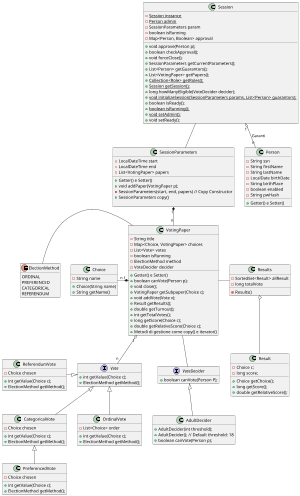 @startuml
hide empty members
scale 300 width


class Session{
	- {static} Session instance
	- {static} Person admin
	- SessionParameters param
	- boolean isRunning
	- Map<Person, Boolean> approval
	+ void approve(Person p);
	+ boolean checkApproval();
	+ void forceClose();
	+ SessionParameters getCurrentParameters();
	+ List<Person> getGuarantors();
	+ List<VotingPaper> getPapers();
	+ {static} Collection<Role> getRoles();
	+ {static} Session getSession();
	+ long howManyEligible(VoteDecider decider);
	+ {static} void initializeSession(SessionParameters params, List<Person> guarantors);
	+ boolean isReady();
	+ {static} boolean isRunning();
	+ {static} void setAdmin();
	+ void setReady();
}
class SessionParameters{
	- LocalDateTime start
	- LocalDateTime end
	- List<VotingPaper> papers
	__
	+ Getter() e Setter()
	+ void addPaper(VotingPaper p);
	- SessionParameters(start, end, papers) // Copy Constructor
	+ SessionParameters copy()

}
SessionParameters "1" *-- "n" VotingPaper
Session -- SessionParameters

interface VoteDecider{
	+ boolean canVote(Person P);
}
class AdultDecider{
	+ AdultDecider(int threshold);
	+ AdultDecider(); // Default threshold: 18
	+ boolean canVote(Person p);
}

interface Vote {
	+ int getValue(Choice c);
	+ ElectionMethod getMethod();
}
class CategoricalVote {
	- Choice chosen
	+ int getValue(Choice c);
	+ ElectionMethod getMethod();
}
class OrdinalVote {
	- List<Choice> order
	+ int getValue(Choice c);
	+ ElectionMethod getMethod();
}
class PreferencedVote{
	- Choice chosen
	+ int getValue(Choice c);
	+ ElectionMethod getMethod();
}
class ReferendumVote{
	- Choice chosen
	+ int getValue(Choice c);
	+ ElectionMethod getMethod();
}

VoteDecider <|-- AdultDecider
Vote <|-- CategoricalVote
Vote <|-- OrdinalVote
CategoricalVote <|-- PreferencedVote
Vote <|-l- ReferendumVote

class VotingPaper {
	- String title
	- Map<Choice, VotingPaper> choices
	- List<Vote> votes
	- boolean isRunning
	- ElectionMethod method
	- VoteDecider decider
	+ Getter() e Setter()
	+ boolean canVote(Person p);
	+ void close();
	+ VotingPaper getSubpaper(Choice c);
	+ void addVote(Vote v);
	+ Result getResults();
	+ double getTurnout();
	+ int getTotalVotes();
	+ long getScore(Choice c);
	+ double getRelativeScore(Choice c);
	+ Metodi di gestione come copy() e iterator()

}
class Results{
	- SortedSet<Result> allResult
	- long totalVote
	- Results()
}
class Result{
	- Choice c;
	- long score;
	+ Choice getChoice();
	+ long getScore();
	+ double getRelativeScore();
}
enum ElectionMethod {
	ORDINAL
	PREFERENCED
	CATEGORICAL
	REFERENDUM
}
class Choice{
	- String name
	+ Choice(String name)
	+ String getName()
}
VotingPaper -- VoteDecider 
VotingPaper -r- Results
Results o-- Result
VotingPaper "1" o-- "n" Vote
VotingPaper "1" *-l- "n" Choice
VotingPaper -l- ElectionMethod

class Person {
	- String ssn
	- String firstName
	- String lastName
	- LocalDate birthDate
	- String birthPlace
	- boolean enabled
	- String pwHash
	+ Getter() e Setter()
}
Session "1" o-- "n" Person : Garanti

' class ResponsabileSeggio
' class Seggio
' Person <|-- ResponsabileSeggio
' Seggio "1" o-- "n" ResponsabileSeggio

@enduml
